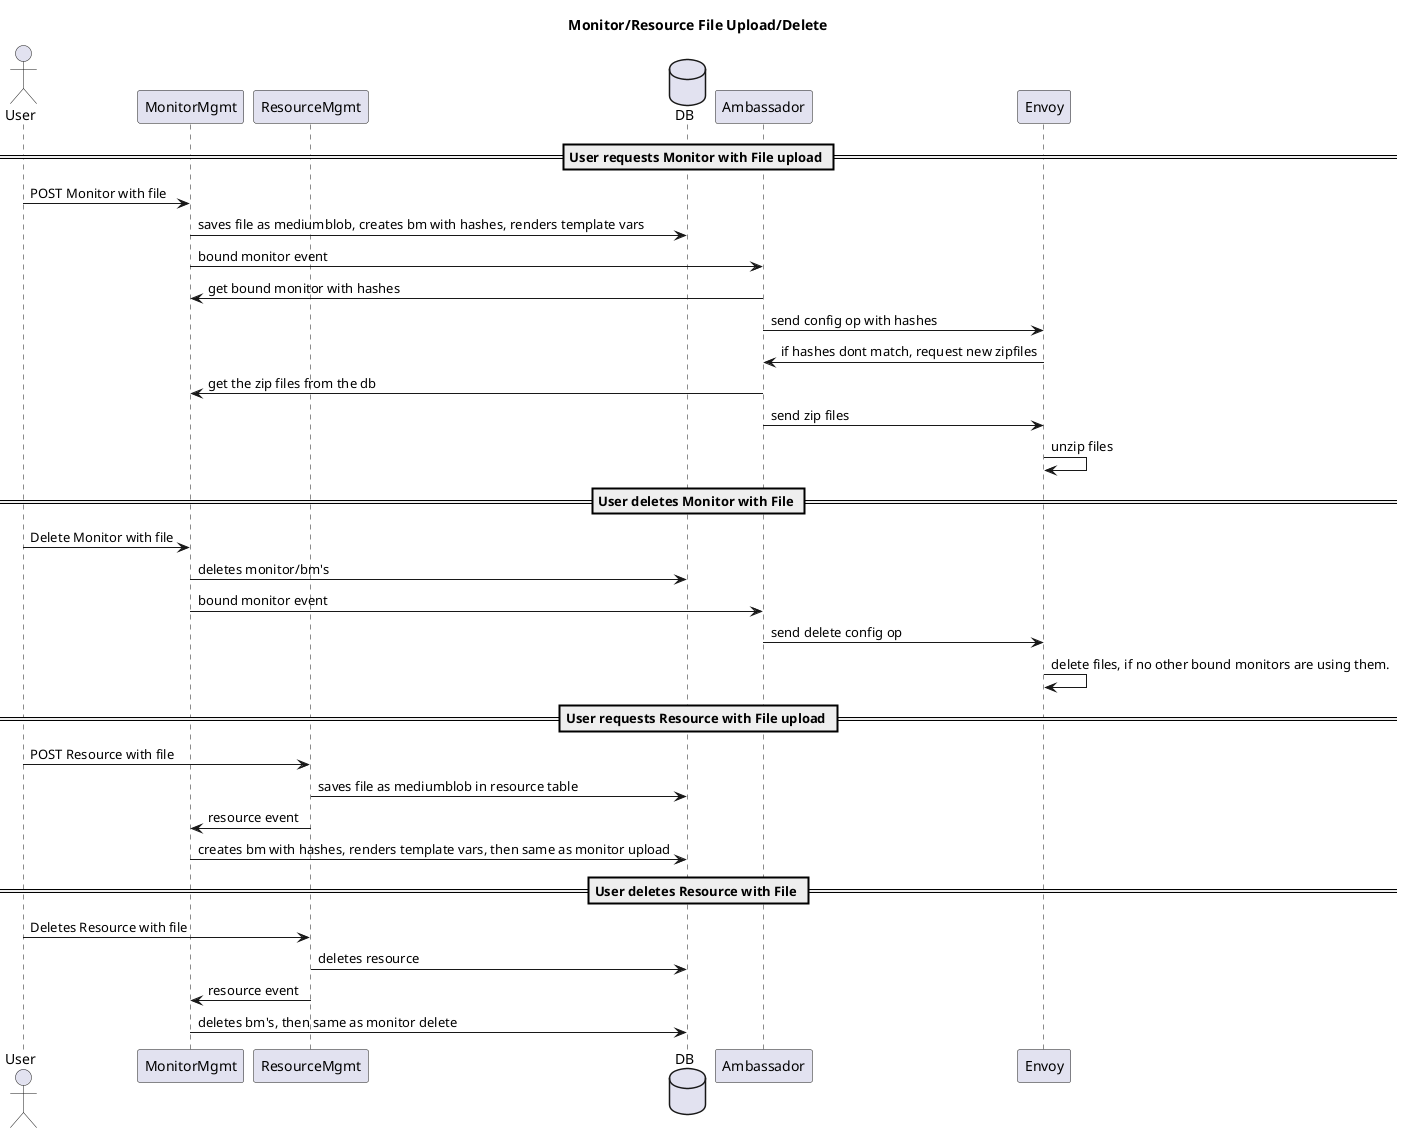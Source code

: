 @startuml

title Monitor/Resource File Upload/Delete

actor User
participant MonitorMgmt as MM
participant ResourceMgmt as RM
database DB
participant Ambassador as Amb
participant Envoy

== User requests Monitor with File upload ==

User -> MM: POST Monitor with file
MM -> DB: saves file as mediumblob, creates bm with hashes, renders template vars
MM -> Amb: bound monitor event
Amb -> MM: get bound monitor with hashes
Amb -> Envoy: send config op with hashes
Envoy -> Amb: if hashes dont match, request new zipfiles
Amb -> MM: get the zip files from the db
Amb -> Envoy: send zip files
Envoy -> Envoy: unzip files

== User deletes Monitor with File ==

User -> MM: Delete Monitor with file
MM -> DB: deletes monitor/bm's
MM -> Amb: bound monitor event
Amb -> Envoy: send delete config op
Envoy -> Envoy: delete files, if no other bound monitors are using them.


== User requests Resource with File upload ==

User -> RM: POST Resource with file
RM -> DB: saves file as mediumblob in resource table
RM -> MM: resource event
MM -> DB: creates bm with hashes, renders template vars, then same as monitor upload

== User deletes Resource with File ==

User -> RM: Deletes Resource with file
RM -> DB: deletes resource
RM -> MM: resource event
MM -> DB: deletes bm's, then same as monitor delete


@enduml
